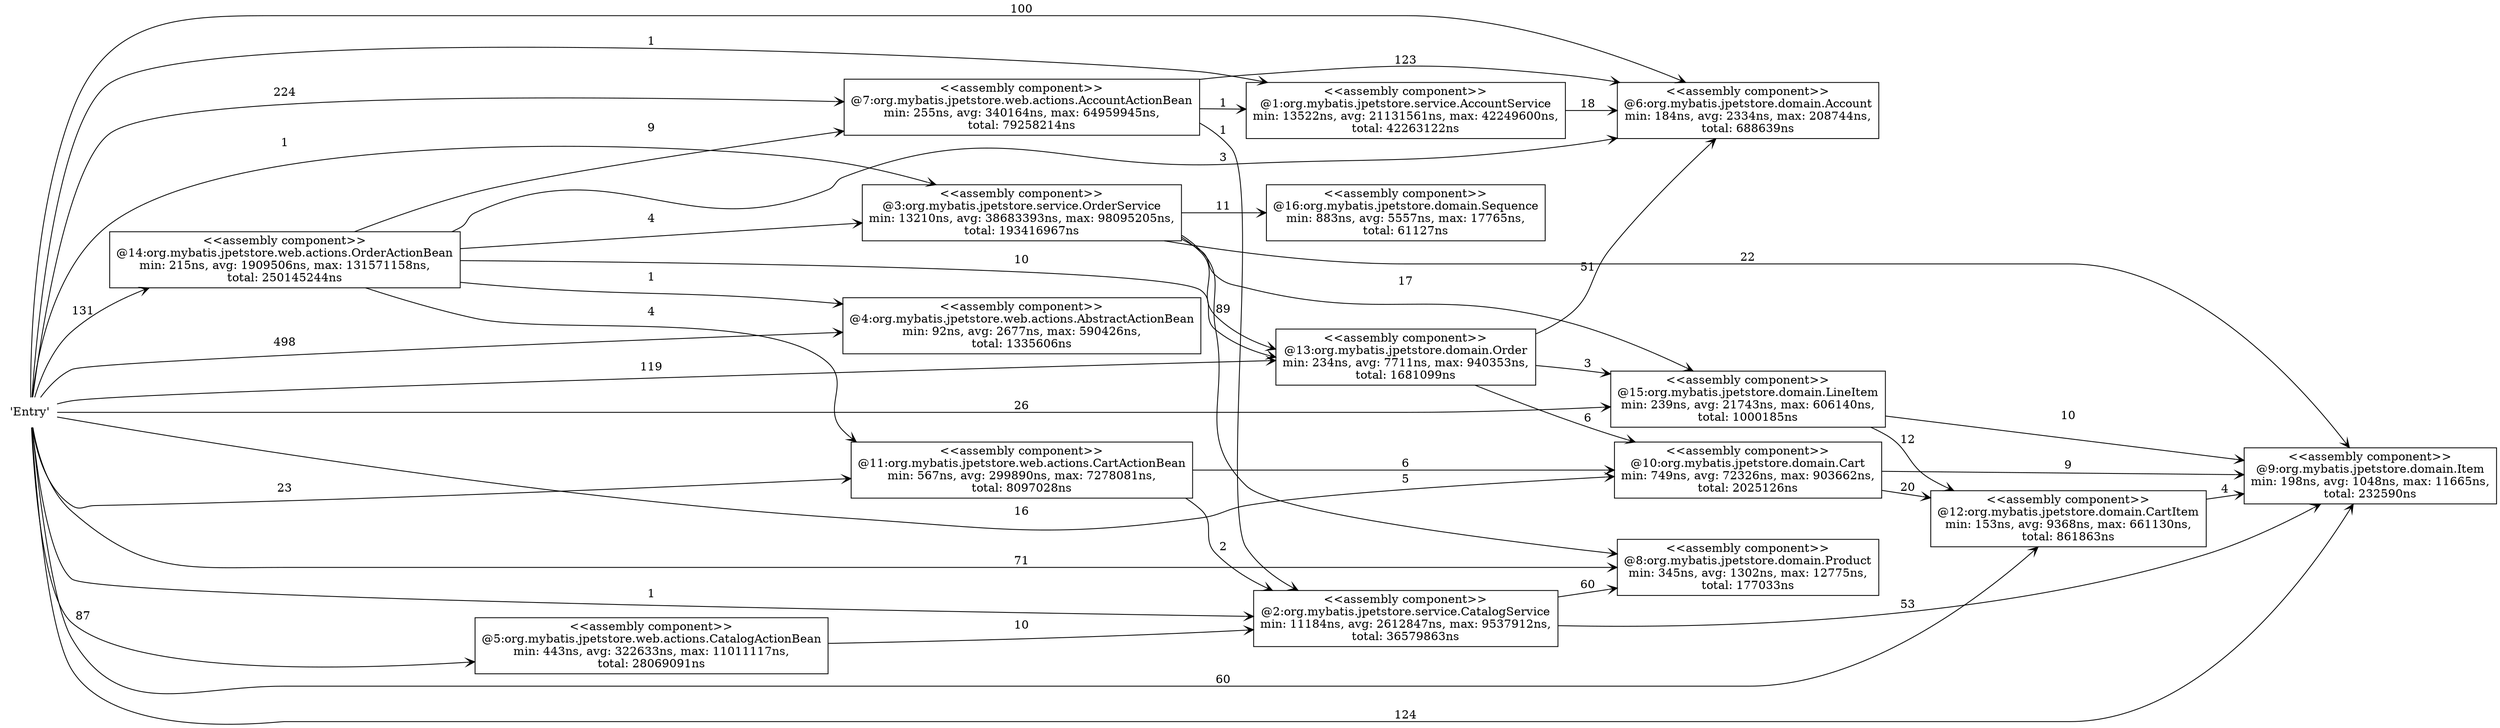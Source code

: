 digraph G {
 rankdir=LR;
"depNode_0" [label="'Entry'",shape="none"]

"depNode_1" [label="<<assembly component>>\n@1:org.mybatis.jpetstore.service.AccountService\nmin: 13522ns, avg: 21131561ns, max: 42249600ns,\ntotal: 42263122ns",shape="box",style="filled",color="#000000",fillcolor="white"]

"depNode_2" [label="<<assembly component>>\n@2:org.mybatis.jpetstore.service.CatalogService\nmin: 11184ns, avg: 2612847ns, max: 9537912ns,\ntotal: 36579863ns",shape="box",style="filled",color="#000000",fillcolor="white"]

"depNode_3" [label="<<assembly component>>\n@3:org.mybatis.jpetstore.service.OrderService\nmin: 13210ns, avg: 38683393ns, max: 98095205ns,\ntotal: 193416967ns",shape="box",style="filled",color="#000000",fillcolor="white"]

"depNode_4" [label="<<assembly component>>\n@4:org.mybatis.jpetstore.web.actions.AbstractActionBean\nmin: 92ns, avg: 2677ns, max: 590426ns,\ntotal: 1335606ns",shape="box",style="filled",color="#000000",fillcolor="white"]

"depNode_5" [label="<<assembly component>>\n@5:org.mybatis.jpetstore.web.actions.CatalogActionBean\nmin: 443ns, avg: 322633ns, max: 11011117ns,\ntotal: 28069091ns",shape="box",style="filled",color="#000000",fillcolor="white"]

"depNode_6" [label="<<assembly component>>\n@6:org.mybatis.jpetstore.domain.Account\nmin: 184ns, avg: 2334ns, max: 208744ns,\ntotal: 688639ns",shape="box",style="filled",color="#000000",fillcolor="white"]

"depNode_7" [label="<<assembly component>>\n@7:org.mybatis.jpetstore.web.actions.AccountActionBean\nmin: 255ns, avg: 340164ns, max: 64959945ns,\ntotal: 79258214ns",shape="box",style="filled",color="#000000",fillcolor="white"]

"depNode_8" [label="<<assembly component>>\n@8:org.mybatis.jpetstore.domain.Product\nmin: 345ns, avg: 1302ns, max: 12775ns,\ntotal: 177033ns",shape="box",style="filled",color="#000000",fillcolor="white"]

"depNode_9" [label="<<assembly component>>\n@9:org.mybatis.jpetstore.domain.Item\nmin: 198ns, avg: 1048ns, max: 11665ns,\ntotal: 232590ns",shape="box",style="filled",color="#000000",fillcolor="white"]

"depNode_10" [label="<<assembly component>>\n@10:org.mybatis.jpetstore.domain.Cart\nmin: 749ns, avg: 72326ns, max: 903662ns,\ntotal: 2025126ns",shape="box",style="filled",color="#000000",fillcolor="white"]

"depNode_11" [label="<<assembly component>>\n@11:org.mybatis.jpetstore.web.actions.CartActionBean\nmin: 567ns, avg: 299890ns, max: 7278081ns,\ntotal: 8097028ns",shape="box",style="filled",color="#000000",fillcolor="white"]

"depNode_12" [label="<<assembly component>>\n@12:org.mybatis.jpetstore.domain.CartItem\nmin: 153ns, avg: 9368ns, max: 661130ns,\ntotal: 861863ns",shape="box",style="filled",color="#000000",fillcolor="white"]

"depNode_13" [label="<<assembly component>>\n@13:org.mybatis.jpetstore.domain.Order\nmin: 234ns, avg: 7711ns, max: 940353ns,\ntotal: 1681099ns",shape="box",style="filled",color="#000000",fillcolor="white"]

"depNode_14" [label="<<assembly component>>\n@14:org.mybatis.jpetstore.web.actions.OrderActionBean\nmin: 215ns, avg: 1909506ns, max: 131571158ns,\ntotal: 250145244ns",shape="box",style="filled",color="#000000",fillcolor="white"]

"depNode_15" [label="<<assembly component>>\n@15:org.mybatis.jpetstore.domain.LineItem\nmin: 239ns, avg: 21743ns, max: 606140ns,\ntotal: 1000185ns",shape="box",style="filled",color="#000000",fillcolor="white"]

"depNode_16" [label="<<assembly component>>\n@16:org.mybatis.jpetstore.domain.Sequence\nmin: 883ns, avg: 5557ns, max: 17765ns,\ntotal: 61127ns",shape="box",style="filled",color="#000000",fillcolor="white"]

depNode_0->depNode_1[label=1, style="solid", arrowhead="open", color="#000000"]
depNode_0->depNode_2[label=1, style="solid", arrowhead="open", color="#000000"]
depNode_0->depNode_3[label=1, style="solid", arrowhead="open", color="#000000"]
depNode_0->depNode_4[label=498, style="solid", arrowhead="open", color="#000000"]
depNode_0->depNode_5[label=87, style="solid", arrowhead="open", color="#000000"]
depNode_0->depNode_6[label=100, style="solid", arrowhead="open", color="#000000"]
depNode_0->depNode_7[label=224, style="solid", arrowhead="open", color="#000000"]
depNode_0->depNode_8[label=71, style="solid", arrowhead="open", color="#000000"]
depNode_0->depNode_9[label=124, style="solid", arrowhead="open", color="#000000"]
depNode_0->depNode_10[label=16, style="solid", arrowhead="open", color="#000000"]
depNode_0->depNode_11[label=23, style="solid", arrowhead="open", color="#000000"]
depNode_0->depNode_12[label=60, style="solid", arrowhead="open", color="#000000"]
depNode_0->depNode_13[label=119, style="solid", arrowhead="open", color="#000000"]
depNode_0->depNode_14[label=131, style="solid", arrowhead="open", color="#000000"]
depNode_0->depNode_15[label=26, style="solid", arrowhead="open", color="#000000"]
depNode_1->depNode_6[label=18, style="solid", arrowhead="open", color="#000000"]
depNode_2->depNode_8[label=60, style="solid", arrowhead="open", color="#000000"]
depNode_2->depNode_9[label=53, style="solid", arrowhead="open", color="#000000"]
depNode_3->depNode_16[label=11, style="solid", arrowhead="open", color="#000000"]
depNode_3->depNode_8[label=5, style="solid", arrowhead="open", color="#000000"]
depNode_3->depNode_9[label=22, style="solid", arrowhead="open", color="#000000"]
depNode_3->depNode_13[label=89, style="solid", arrowhead="open", color="#000000"]
depNode_3->depNode_15[label=17, style="solid", arrowhead="open", color="#000000"]
depNode_5->depNode_2[label=10, style="solid", arrowhead="open", color="#000000"]
depNode_7->depNode_1[label=1, style="solid", arrowhead="open", color="#000000"]
depNode_7->depNode_2[label=1, style="solid", arrowhead="open", color="#000000"]
depNode_7->depNode_6[label=123, style="solid", arrowhead="open", color="#000000"]
depNode_10->depNode_9[label=9, style="solid", arrowhead="open", color="#000000"]
depNode_10->depNode_12[label=20, style="solid", arrowhead="open", color="#000000"]
depNode_11->depNode_2[label=2, style="solid", arrowhead="open", color="#000000"]
depNode_11->depNode_10[label=6, style="solid", arrowhead="open", color="#000000"]
depNode_12->depNode_9[label=4, style="solid", arrowhead="open", color="#000000"]
depNode_13->depNode_6[label=51, style="solid", arrowhead="open", color="#000000"]
depNode_13->depNode_10[label=6, style="solid", arrowhead="open", color="#000000"]
depNode_13->depNode_15[label=3, style="solid", arrowhead="open", color="#000000"]
depNode_14->depNode_3[label=4, style="solid", arrowhead="open", color="#000000"]
depNode_14->depNode_4[label=1, style="solid", arrowhead="open", color="#000000"]
depNode_14->depNode_6[label=3, style="solid", arrowhead="open", color="#000000"]
depNode_14->depNode_7[label=9, style="solid", arrowhead="open", color="#000000"]
depNode_14->depNode_11[label=4, style="solid", arrowhead="open", color="#000000"]
depNode_14->depNode_13[label=10, style="solid", arrowhead="open", color="#000000"]
depNode_15->depNode_9[label=10, style="solid", arrowhead="open", color="#000000"]
depNode_15->depNode_12[label=12, style="solid", arrowhead="open", color="#000000"]
}
